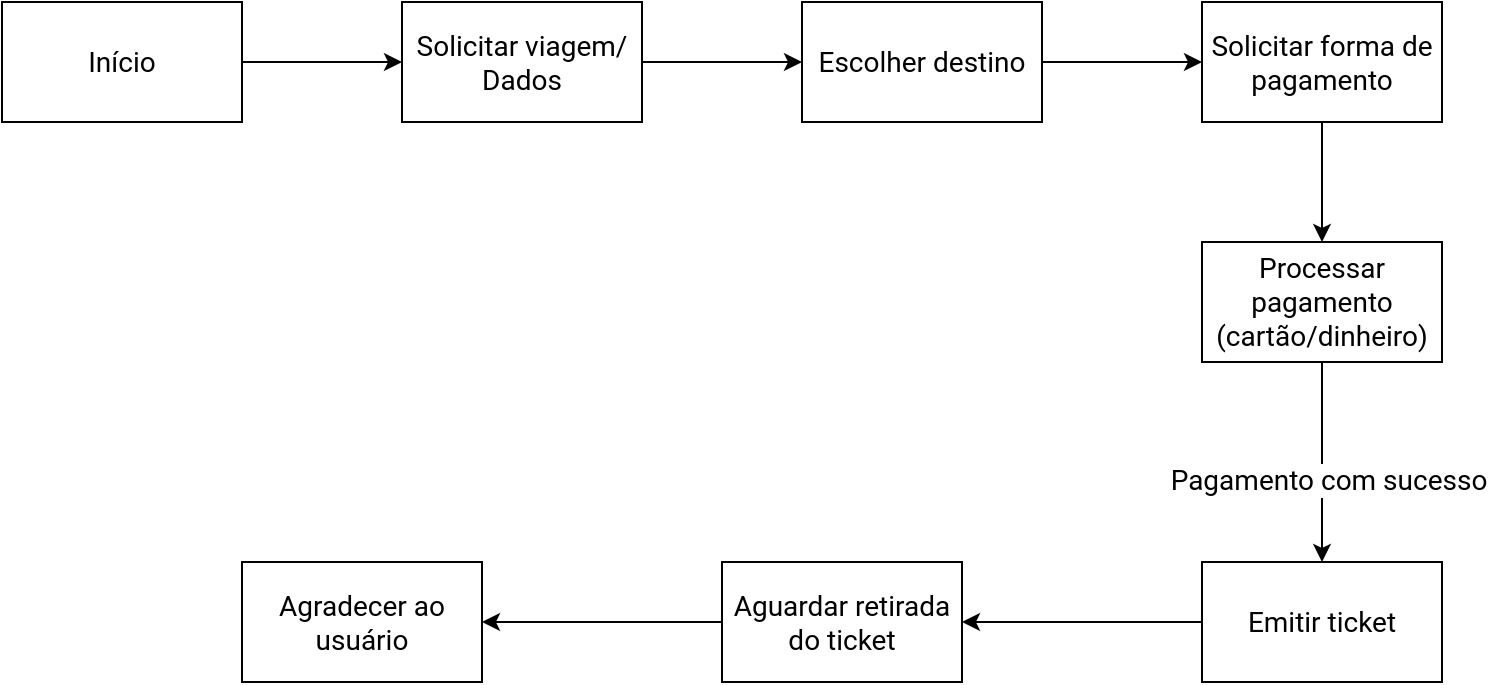 <mxfile version="21.7.4" type="github">
  <diagram name="Página-1" id="2IxF3ud__2uG3KJnu3_j">
    <mxGraphModel dx="1434" dy="828" grid="1" gridSize="10" guides="1" tooltips="1" connect="1" arrows="1" fold="1" page="1" pageScale="1" pageWidth="827" pageHeight="1169" math="0" shadow="0">
      <root>
        <mxCell id="0" />
        <mxCell id="1" parent="0" />
        <mxCell id="csdJ1ZWF2oI8sx-B73ug-5" style="edgeStyle=orthogonalEdgeStyle;rounded=0;orthogonalLoop=1;jettySize=auto;html=1;entryX=0;entryY=0.5;entryDx=0;entryDy=0;fontFamily=Roboto;fontSource=https%3A%2F%2Ffonts.googleapis.com%2Fcss%3Ffamily%3DRoboto;fontSize=14;" edge="1" parent="1" source="csdJ1ZWF2oI8sx-B73ug-1" target="csdJ1ZWF2oI8sx-B73ug-2">
          <mxGeometry relative="1" as="geometry" />
        </mxCell>
        <mxCell id="csdJ1ZWF2oI8sx-B73ug-1" value="Início" style="rounded=0;whiteSpace=wrap;html=1;fontFamily=Roboto;fontSource=https%3A%2F%2Ffonts.googleapis.com%2Fcss%3Ffamily%3DRoboto;fontSize=14;" vertex="1" parent="1">
          <mxGeometry x="40" y="40" width="120" height="60" as="geometry" />
        </mxCell>
        <mxCell id="csdJ1ZWF2oI8sx-B73ug-6" style="edgeStyle=orthogonalEdgeStyle;rounded=0;orthogonalLoop=1;jettySize=auto;html=1;entryX=0;entryY=0.5;entryDx=0;entryDy=0;fontFamily=Roboto;fontSource=https%3A%2F%2Ffonts.googleapis.com%2Fcss%3Ffamily%3DRoboto;fontSize=14;" edge="1" parent="1" source="csdJ1ZWF2oI8sx-B73ug-2" target="csdJ1ZWF2oI8sx-B73ug-3">
          <mxGeometry relative="1" as="geometry" />
        </mxCell>
        <mxCell id="csdJ1ZWF2oI8sx-B73ug-2" value="Solicitar viagem/ Dados" style="rounded=0;whiteSpace=wrap;html=1;fontFamily=Roboto;fontSource=https%3A%2F%2Ffonts.googleapis.com%2Fcss%3Ffamily%3DRoboto;fontSize=14;" vertex="1" parent="1">
          <mxGeometry x="240" y="40" width="120" height="60" as="geometry" />
        </mxCell>
        <mxCell id="csdJ1ZWF2oI8sx-B73ug-7" style="edgeStyle=orthogonalEdgeStyle;rounded=0;orthogonalLoop=1;jettySize=auto;html=1;entryX=0;entryY=0.5;entryDx=0;entryDy=0;fontFamily=Roboto;fontSource=https%3A%2F%2Ffonts.googleapis.com%2Fcss%3Ffamily%3DRoboto;fontSize=14;" edge="1" parent="1" source="csdJ1ZWF2oI8sx-B73ug-3" target="csdJ1ZWF2oI8sx-B73ug-4">
          <mxGeometry relative="1" as="geometry" />
        </mxCell>
        <mxCell id="csdJ1ZWF2oI8sx-B73ug-3" value="Escolher destino&lt;br style=&quot;font-size: 14px;&quot;&gt;" style="rounded=0;whiteSpace=wrap;html=1;fontFamily=Roboto;fontSource=https%3A%2F%2Ffonts.googleapis.com%2Fcss%3Ffamily%3DRoboto;fontSize=14;" vertex="1" parent="1">
          <mxGeometry x="440" y="40" width="120" height="60" as="geometry" />
        </mxCell>
        <mxCell id="csdJ1ZWF2oI8sx-B73ug-9" style="edgeStyle=orthogonalEdgeStyle;rounded=0;orthogonalLoop=1;jettySize=auto;html=1;entryX=0.5;entryY=0;entryDx=0;entryDy=0;fontFamily=Roboto;fontSource=https%3A%2F%2Ffonts.googleapis.com%2Fcss%3Ffamily%3DRoboto;fontSize=14;" edge="1" parent="1" source="csdJ1ZWF2oI8sx-B73ug-4" target="csdJ1ZWF2oI8sx-B73ug-8">
          <mxGeometry relative="1" as="geometry" />
        </mxCell>
        <mxCell id="csdJ1ZWF2oI8sx-B73ug-4" value="Solicitar forma de pagamento" style="rounded=0;whiteSpace=wrap;html=1;fontFamily=Roboto;fontSource=https%3A%2F%2Ffonts.googleapis.com%2Fcss%3Ffamily%3DRoboto;fontSize=14;" vertex="1" parent="1">
          <mxGeometry x="640" y="40" width="120" height="60" as="geometry" />
        </mxCell>
        <mxCell id="csdJ1ZWF2oI8sx-B73ug-11" style="edgeStyle=orthogonalEdgeStyle;rounded=0;orthogonalLoop=1;jettySize=auto;html=1;fontFamily=Roboto;fontSource=https%3A%2F%2Ffonts.googleapis.com%2Fcss%3Ffamily%3DRoboto;fontSize=14;" edge="1" parent="1" source="csdJ1ZWF2oI8sx-B73ug-8" target="csdJ1ZWF2oI8sx-B73ug-10">
          <mxGeometry relative="1" as="geometry" />
        </mxCell>
        <mxCell id="csdJ1ZWF2oI8sx-B73ug-12" value="Pagamento com sucesso" style="edgeLabel;html=1;align=center;verticalAlign=middle;resizable=0;points=[];fontFamily=Roboto;fontSource=https%3A%2F%2Ffonts.googleapis.com%2Fcss%3Ffamily%3DRoboto;fontSize=14;" vertex="1" connectable="0" parent="csdJ1ZWF2oI8sx-B73ug-11">
          <mxGeometry x="0.18" y="3" relative="1" as="geometry">
            <mxPoint as="offset" />
          </mxGeometry>
        </mxCell>
        <mxCell id="csdJ1ZWF2oI8sx-B73ug-8" value="Processar pagamento&lt;br style=&quot;font-size: 14px;&quot;&gt;(cartão/dinheiro)" style="rounded=0;whiteSpace=wrap;html=1;fontFamily=Roboto;fontSource=https%3A%2F%2Ffonts.googleapis.com%2Fcss%3Ffamily%3DRoboto;fontSize=14;" vertex="1" parent="1">
          <mxGeometry x="640" y="160" width="120" height="60" as="geometry" />
        </mxCell>
        <mxCell id="csdJ1ZWF2oI8sx-B73ug-15" style="edgeStyle=orthogonalEdgeStyle;rounded=0;orthogonalLoop=1;jettySize=auto;html=1;entryX=1;entryY=0.5;entryDx=0;entryDy=0;fontFamily=Roboto;fontSource=https%3A%2F%2Ffonts.googleapis.com%2Fcss%3Ffamily%3DRoboto;fontSize=14;" edge="1" parent="1" source="csdJ1ZWF2oI8sx-B73ug-10" target="csdJ1ZWF2oI8sx-B73ug-13">
          <mxGeometry relative="1" as="geometry" />
        </mxCell>
        <mxCell id="csdJ1ZWF2oI8sx-B73ug-10" value="Emitir ticket" style="rounded=0;whiteSpace=wrap;html=1;fontFamily=Roboto;fontSource=https%3A%2F%2Ffonts.googleapis.com%2Fcss%3Ffamily%3DRoboto;fontSize=14;" vertex="1" parent="1">
          <mxGeometry x="640" y="320" width="120" height="60" as="geometry" />
        </mxCell>
        <mxCell id="csdJ1ZWF2oI8sx-B73ug-16" style="edgeStyle=orthogonalEdgeStyle;rounded=0;orthogonalLoop=1;jettySize=auto;html=1;entryX=1;entryY=0.5;entryDx=0;entryDy=0;fontFamily=Roboto;fontSource=https%3A%2F%2Ffonts.googleapis.com%2Fcss%3Ffamily%3DRoboto;fontSize=14;" edge="1" parent="1" source="csdJ1ZWF2oI8sx-B73ug-13" target="csdJ1ZWF2oI8sx-B73ug-14">
          <mxGeometry relative="1" as="geometry" />
        </mxCell>
        <mxCell id="csdJ1ZWF2oI8sx-B73ug-13" value="Aguardar retirada do ticket" style="rounded=0;whiteSpace=wrap;html=1;fontFamily=Roboto;fontSource=https%3A%2F%2Ffonts.googleapis.com%2Fcss%3Ffamily%3DRoboto;fontSize=14;" vertex="1" parent="1">
          <mxGeometry x="400" y="320" width="120" height="60" as="geometry" />
        </mxCell>
        <mxCell id="csdJ1ZWF2oI8sx-B73ug-14" value="Agradecer ao usuário" style="rounded=0;whiteSpace=wrap;html=1;fontFamily=Roboto;fontSource=https%3A%2F%2Ffonts.googleapis.com%2Fcss%3Ffamily%3DRoboto;fontSize=14;" vertex="1" parent="1">
          <mxGeometry x="160" y="320" width="120" height="60" as="geometry" />
        </mxCell>
      </root>
    </mxGraphModel>
  </diagram>
</mxfile>
